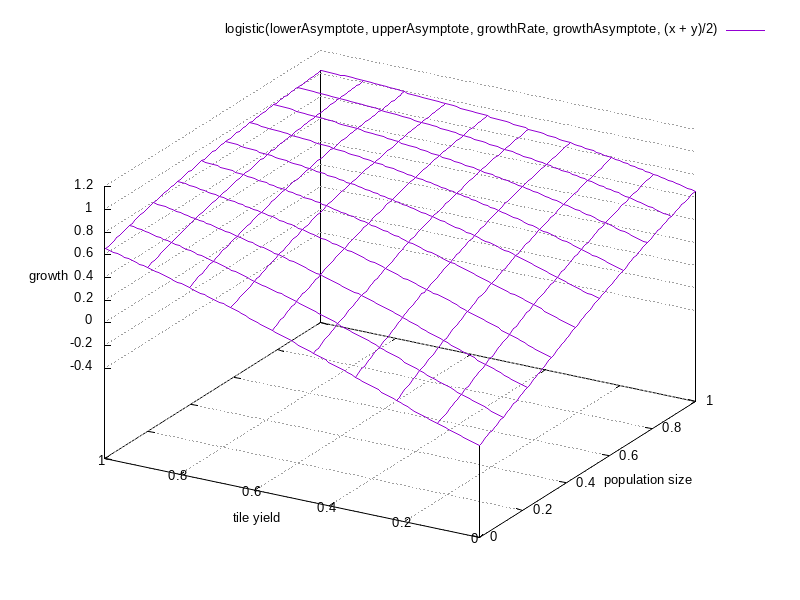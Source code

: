 # plot logistic function against time

lowerAsymptote = -0.9
upperAsymptote = 1.1
growthAsymptote = 0.5
growthRate = 4

logistic(lA, uA, g, gA, time) = lA + ((uA - lA) / ((1 + exp(-g*time))**(1/gA)))

set xrange[1:0]
set yrange[0:1]
# set zrange[-0.5:1.5]
set xlabel "tile yield"
set ylabel "population size"
set zlabel "growth"

set grid x
set grid y
set grid z

# plot logistic(lowerAsymptote, upperAsymptote, growthRate, growthAsymptote, x)

set terminal png size 800,600 enhanced 10
set output 'output.png'

splot logistic(lowerAsymptote, upperAsymptote, growthRate, growthAsymptote, (x + y)/2)